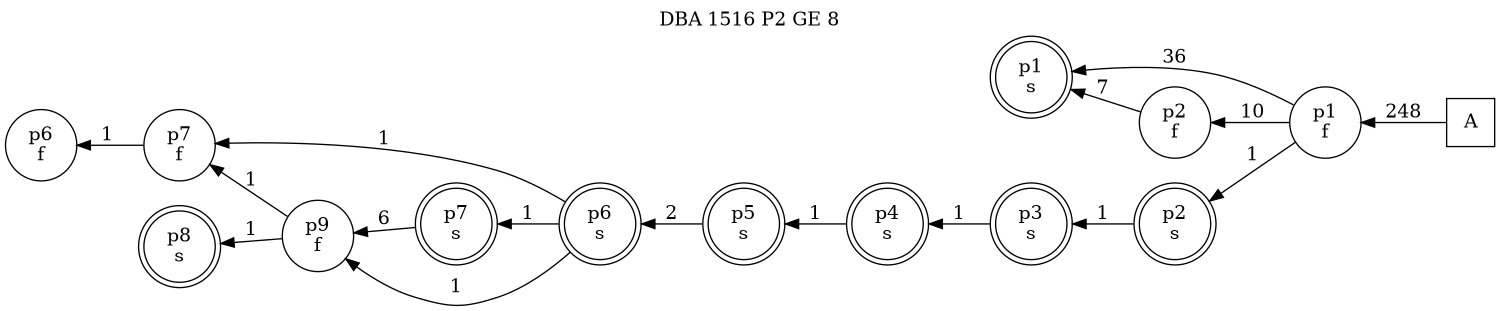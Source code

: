 digraph DBA_1516_P2_GE_8_GOOD {
labelloc="tl"
label= " DBA 1516 P2 GE 8 "
rankdir="RL";
graph [ size=" 10 , 10 !"]

"A" [shape="square" label="A"]
"p1_f" [shape="circle" label="p1
f"]
"p1_s" [shape="doublecircle" label="p1
s"]
"p2_f" [shape="circle" label="p2
f"]
"p2_s" [shape="doublecircle" label="p2
s"]
"p3_s" [shape="doublecircle" label="p3
s"]
"p4_s" [shape="doublecircle" label="p4
s"]
"p5_s" [shape="doublecircle" label="p5
s"]
"p6_s" [shape="doublecircle" label="p6
s"]
"p7_f" [shape="circle" label="p7
f"]
"p6_f" [shape="circle" label="p6
f"]
"p7_s" [shape="doublecircle" label="p7
s"]
"p9_f" [shape="circle" label="p9
f"]
"p8_s" [shape="doublecircle" label="p8
s"]
"A" -> "p1_f" [ label=248]
"p1_f" -> "p1_s" [ label=36]
"p1_f" -> "p2_f" [ label=10]
"p1_f" -> "p2_s" [ label=1]
"p2_f" -> "p1_s" [ label=7]
"p2_s" -> "p3_s" [ label=1]
"p3_s" -> "p4_s" [ label=1]
"p4_s" -> "p5_s" [ label=1]
"p5_s" -> "p6_s" [ label=2]
"p6_s" -> "p7_f" [ label=1]
"p6_s" -> "p7_s" [ label=1]
"p6_s" -> "p9_f" [ label=1]
"p7_f" -> "p6_f" [ label=1]
"p7_s" -> "p9_f" [ label=6]
"p9_f" -> "p7_f" [ label=1]
"p9_f" -> "p8_s" [ label=1]
}
